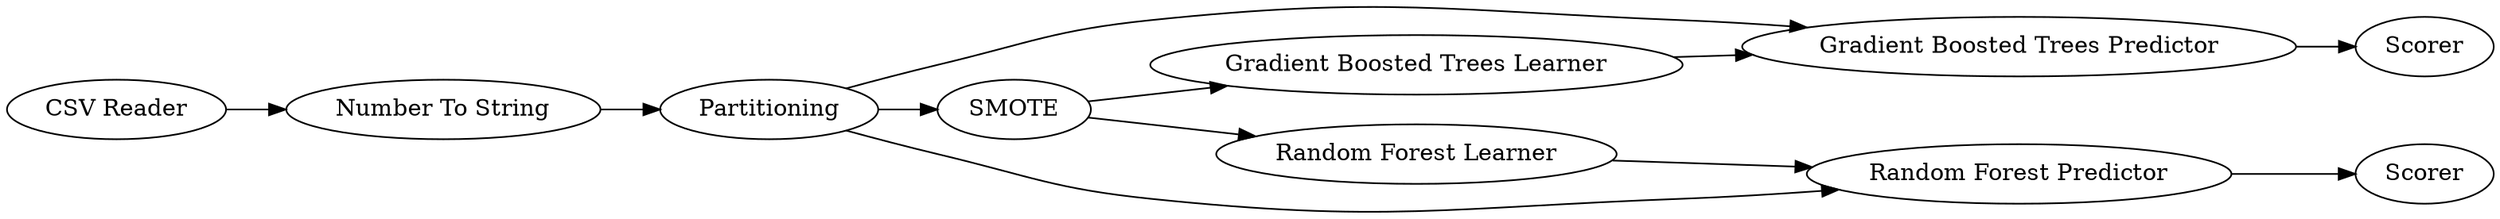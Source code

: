 digraph {
	12 -> 13
	7 -> 8
	8 -> 9
	3 -> 8
	13 -> 14
	6 -> 12
	1 -> 2
	2 -> 3
	3 -> 13
	6 -> 7
	3 -> 6
	13 [label="Gradient Boosted Trees Predictor"]
	1 [label="CSV Reader"]
	7 [label="Random Forest Learner"]
	9 [label=Scorer]
	6 [label=SMOTE]
	8 [label="Random Forest Predictor"]
	14 [label=Scorer]
	3 [label=Partitioning]
	2 [label="Number To String"]
	12 [label="Gradient Boosted Trees Learner"]
	rankdir=LR
}
